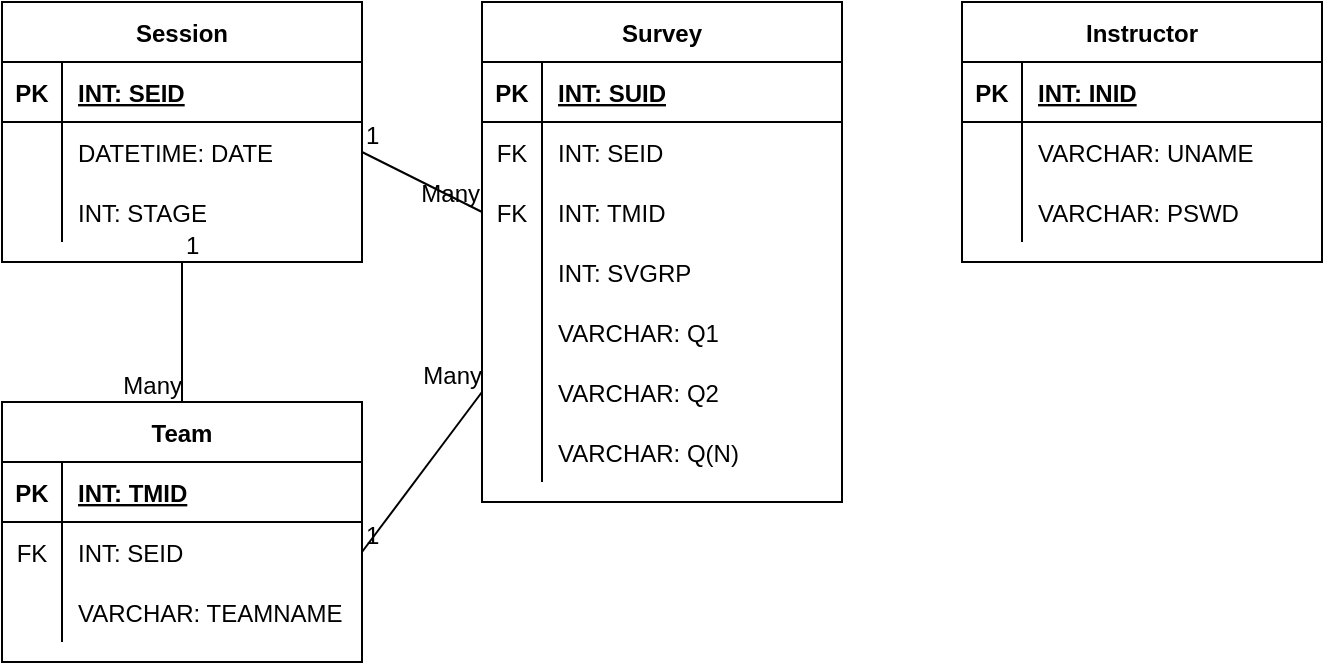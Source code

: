 <mxfile version="16.6.7" type="device"><diagram id="R2lEEEUBdFMjLlhIrx00" name="Page-1"><mxGraphModel dx="1422" dy="780" grid="1" gridSize="10" guides="1" tooltips="1" connect="1" arrows="1" fold="1" page="1" pageScale="1" pageWidth="850" pageHeight="1100" math="0" shadow="0" extFonts="Permanent Marker^https://fonts.googleapis.com/css?family=Permanent+Marker"><root><mxCell id="0"/><mxCell id="1" parent="0"/><mxCell id="fHF4Qv5ZyPpGWY92oUkw-48" value="Session" style="shape=table;startSize=30;container=1;collapsible=1;childLayout=tableLayout;fixedRows=1;rowLines=0;fontStyle=1;align=center;resizeLast=1;" vertex="1" parent="1"><mxGeometry x="40" y="40" width="180" height="130" as="geometry"/></mxCell><mxCell id="fHF4Qv5ZyPpGWY92oUkw-49" value="" style="shape=tableRow;horizontal=0;startSize=0;swimlaneHead=0;swimlaneBody=0;fillColor=none;collapsible=0;dropTarget=0;points=[[0,0.5],[1,0.5]];portConstraint=eastwest;top=0;left=0;right=0;bottom=1;" vertex="1" parent="fHF4Qv5ZyPpGWY92oUkw-48"><mxGeometry y="30" width="180" height="30" as="geometry"/></mxCell><mxCell id="fHF4Qv5ZyPpGWY92oUkw-50" value="PK" style="shape=partialRectangle;connectable=0;fillColor=none;top=0;left=0;bottom=0;right=0;fontStyle=1;overflow=hidden;" vertex="1" parent="fHF4Qv5ZyPpGWY92oUkw-49"><mxGeometry width="30" height="30" as="geometry"><mxRectangle width="30" height="30" as="alternateBounds"/></mxGeometry></mxCell><mxCell id="fHF4Qv5ZyPpGWY92oUkw-51" value="INT: SEID" style="shape=partialRectangle;connectable=0;fillColor=none;top=0;left=0;bottom=0;right=0;align=left;spacingLeft=6;fontStyle=5;overflow=hidden;" vertex="1" parent="fHF4Qv5ZyPpGWY92oUkw-49"><mxGeometry x="30" width="150" height="30" as="geometry"><mxRectangle width="150" height="30" as="alternateBounds"/></mxGeometry></mxCell><mxCell id="fHF4Qv5ZyPpGWY92oUkw-52" value="" style="shape=tableRow;horizontal=0;startSize=0;swimlaneHead=0;swimlaneBody=0;fillColor=none;collapsible=0;dropTarget=0;points=[[0,0.5],[1,0.5]];portConstraint=eastwest;top=0;left=0;right=0;bottom=0;" vertex="1" parent="fHF4Qv5ZyPpGWY92oUkw-48"><mxGeometry y="60" width="180" height="30" as="geometry"/></mxCell><mxCell id="fHF4Qv5ZyPpGWY92oUkw-53" value="" style="shape=partialRectangle;connectable=0;fillColor=none;top=0;left=0;bottom=0;right=0;editable=1;overflow=hidden;" vertex="1" parent="fHF4Qv5ZyPpGWY92oUkw-52"><mxGeometry width="30" height="30" as="geometry"><mxRectangle width="30" height="30" as="alternateBounds"/></mxGeometry></mxCell><mxCell id="fHF4Qv5ZyPpGWY92oUkw-54" value="DATETIME: DATE" style="shape=partialRectangle;connectable=0;fillColor=none;top=0;left=0;bottom=0;right=0;align=left;spacingLeft=6;overflow=hidden;" vertex="1" parent="fHF4Qv5ZyPpGWY92oUkw-52"><mxGeometry x="30" width="150" height="30" as="geometry"><mxRectangle width="150" height="30" as="alternateBounds"/></mxGeometry></mxCell><mxCell id="fHF4Qv5ZyPpGWY92oUkw-55" value="" style="shape=tableRow;horizontal=0;startSize=0;swimlaneHead=0;swimlaneBody=0;fillColor=none;collapsible=0;dropTarget=0;points=[[0,0.5],[1,0.5]];portConstraint=eastwest;top=0;left=0;right=0;bottom=0;" vertex="1" parent="fHF4Qv5ZyPpGWY92oUkw-48"><mxGeometry y="90" width="180" height="30" as="geometry"/></mxCell><mxCell id="fHF4Qv5ZyPpGWY92oUkw-56" value="" style="shape=partialRectangle;connectable=0;fillColor=none;top=0;left=0;bottom=0;right=0;editable=1;overflow=hidden;" vertex="1" parent="fHF4Qv5ZyPpGWY92oUkw-55"><mxGeometry width="30" height="30" as="geometry"><mxRectangle width="30" height="30" as="alternateBounds"/></mxGeometry></mxCell><mxCell id="fHF4Qv5ZyPpGWY92oUkw-57" value="INT: STAGE" style="shape=partialRectangle;connectable=0;fillColor=none;top=0;left=0;bottom=0;right=0;align=left;spacingLeft=6;overflow=hidden;" vertex="1" parent="fHF4Qv5ZyPpGWY92oUkw-55"><mxGeometry x="30" width="150" height="30" as="geometry"><mxRectangle width="150" height="30" as="alternateBounds"/></mxGeometry></mxCell><mxCell id="fHF4Qv5ZyPpGWY92oUkw-61" value="Team" style="shape=table;startSize=30;container=1;collapsible=1;childLayout=tableLayout;fixedRows=1;rowLines=0;fontStyle=1;align=center;resizeLast=1;" vertex="1" parent="1"><mxGeometry x="40" y="240" width="180" height="130" as="geometry"/></mxCell><mxCell id="fHF4Qv5ZyPpGWY92oUkw-62" value="" style="shape=tableRow;horizontal=0;startSize=0;swimlaneHead=0;swimlaneBody=0;fillColor=none;collapsible=0;dropTarget=0;points=[[0,0.5],[1,0.5]];portConstraint=eastwest;top=0;left=0;right=0;bottom=1;" vertex="1" parent="fHF4Qv5ZyPpGWY92oUkw-61"><mxGeometry y="30" width="180" height="30" as="geometry"/></mxCell><mxCell id="fHF4Qv5ZyPpGWY92oUkw-63" value="PK" style="shape=partialRectangle;connectable=0;fillColor=none;top=0;left=0;bottom=0;right=0;fontStyle=1;overflow=hidden;" vertex="1" parent="fHF4Qv5ZyPpGWY92oUkw-62"><mxGeometry width="30" height="30" as="geometry"><mxRectangle width="30" height="30" as="alternateBounds"/></mxGeometry></mxCell><mxCell id="fHF4Qv5ZyPpGWY92oUkw-64" value="INT: TMID" style="shape=partialRectangle;connectable=0;fillColor=none;top=0;left=0;bottom=0;right=0;align=left;spacingLeft=6;fontStyle=5;overflow=hidden;" vertex="1" parent="fHF4Qv5ZyPpGWY92oUkw-62"><mxGeometry x="30" width="150" height="30" as="geometry"><mxRectangle width="150" height="30" as="alternateBounds"/></mxGeometry></mxCell><mxCell id="fHF4Qv5ZyPpGWY92oUkw-65" value="" style="shape=tableRow;horizontal=0;startSize=0;swimlaneHead=0;swimlaneBody=0;fillColor=none;collapsible=0;dropTarget=0;points=[[0,0.5],[1,0.5]];portConstraint=eastwest;top=0;left=0;right=0;bottom=0;" vertex="1" parent="fHF4Qv5ZyPpGWY92oUkw-61"><mxGeometry y="60" width="180" height="30" as="geometry"/></mxCell><mxCell id="fHF4Qv5ZyPpGWY92oUkw-66" value="FK" style="shape=partialRectangle;connectable=0;fillColor=none;top=0;left=0;bottom=0;right=0;editable=1;overflow=hidden;" vertex="1" parent="fHF4Qv5ZyPpGWY92oUkw-65"><mxGeometry width="30" height="30" as="geometry"><mxRectangle width="30" height="30" as="alternateBounds"/></mxGeometry></mxCell><mxCell id="fHF4Qv5ZyPpGWY92oUkw-67" value="INT: SEID" style="shape=partialRectangle;connectable=0;fillColor=none;top=0;left=0;bottom=0;right=0;align=left;spacingLeft=6;overflow=hidden;" vertex="1" parent="fHF4Qv5ZyPpGWY92oUkw-65"><mxGeometry x="30" width="150" height="30" as="geometry"><mxRectangle width="150" height="30" as="alternateBounds"/></mxGeometry></mxCell><mxCell id="fHF4Qv5ZyPpGWY92oUkw-68" value="" style="shape=tableRow;horizontal=0;startSize=0;swimlaneHead=0;swimlaneBody=0;fillColor=none;collapsible=0;dropTarget=0;points=[[0,0.5],[1,0.5]];portConstraint=eastwest;top=0;left=0;right=0;bottom=0;" vertex="1" parent="fHF4Qv5ZyPpGWY92oUkw-61"><mxGeometry y="90" width="180" height="30" as="geometry"/></mxCell><mxCell id="fHF4Qv5ZyPpGWY92oUkw-69" value="" style="shape=partialRectangle;connectable=0;fillColor=none;top=0;left=0;bottom=0;right=0;editable=1;overflow=hidden;" vertex="1" parent="fHF4Qv5ZyPpGWY92oUkw-68"><mxGeometry width="30" height="30" as="geometry"><mxRectangle width="30" height="30" as="alternateBounds"/></mxGeometry></mxCell><mxCell id="fHF4Qv5ZyPpGWY92oUkw-70" value="VARCHAR: TEAMNAME" style="shape=partialRectangle;connectable=0;fillColor=none;top=0;left=0;bottom=0;right=0;align=left;spacingLeft=6;overflow=hidden;" vertex="1" parent="fHF4Qv5ZyPpGWY92oUkw-68"><mxGeometry x="30" width="150" height="30" as="geometry"><mxRectangle width="150" height="30" as="alternateBounds"/></mxGeometry></mxCell><mxCell id="fHF4Qv5ZyPpGWY92oUkw-81" value="Instructor" style="shape=table;startSize=30;container=1;collapsible=1;childLayout=tableLayout;fixedRows=1;rowLines=0;fontStyle=1;align=center;resizeLast=1;" vertex="1" parent="1"><mxGeometry x="520" y="40" width="180" height="130" as="geometry"/></mxCell><mxCell id="fHF4Qv5ZyPpGWY92oUkw-82" value="" style="shape=tableRow;horizontal=0;startSize=0;swimlaneHead=0;swimlaneBody=0;fillColor=none;collapsible=0;dropTarget=0;points=[[0,0.5],[1,0.5]];portConstraint=eastwest;top=0;left=0;right=0;bottom=1;" vertex="1" parent="fHF4Qv5ZyPpGWY92oUkw-81"><mxGeometry y="30" width="180" height="30" as="geometry"/></mxCell><mxCell id="fHF4Qv5ZyPpGWY92oUkw-83" value="PK" style="shape=partialRectangle;connectable=0;fillColor=none;top=0;left=0;bottom=0;right=0;fontStyle=1;overflow=hidden;" vertex="1" parent="fHF4Qv5ZyPpGWY92oUkw-82"><mxGeometry width="30" height="30" as="geometry"><mxRectangle width="30" height="30" as="alternateBounds"/></mxGeometry></mxCell><mxCell id="fHF4Qv5ZyPpGWY92oUkw-84" value="INT: INID" style="shape=partialRectangle;connectable=0;fillColor=none;top=0;left=0;bottom=0;right=0;align=left;spacingLeft=6;fontStyle=5;overflow=hidden;" vertex="1" parent="fHF4Qv5ZyPpGWY92oUkw-82"><mxGeometry x="30" width="150" height="30" as="geometry"><mxRectangle width="150" height="30" as="alternateBounds"/></mxGeometry></mxCell><mxCell id="fHF4Qv5ZyPpGWY92oUkw-85" value="" style="shape=tableRow;horizontal=0;startSize=0;swimlaneHead=0;swimlaneBody=0;fillColor=none;collapsible=0;dropTarget=0;points=[[0,0.5],[1,0.5]];portConstraint=eastwest;top=0;left=0;right=0;bottom=0;" vertex="1" parent="fHF4Qv5ZyPpGWY92oUkw-81"><mxGeometry y="60" width="180" height="30" as="geometry"/></mxCell><mxCell id="fHF4Qv5ZyPpGWY92oUkw-86" value="" style="shape=partialRectangle;connectable=0;fillColor=none;top=0;left=0;bottom=0;right=0;editable=1;overflow=hidden;" vertex="1" parent="fHF4Qv5ZyPpGWY92oUkw-85"><mxGeometry width="30" height="30" as="geometry"><mxRectangle width="30" height="30" as="alternateBounds"/></mxGeometry></mxCell><mxCell id="fHF4Qv5ZyPpGWY92oUkw-87" value="VARCHAR: UNAME" style="shape=partialRectangle;connectable=0;fillColor=none;top=0;left=0;bottom=0;right=0;align=left;spacingLeft=6;overflow=hidden;" vertex="1" parent="fHF4Qv5ZyPpGWY92oUkw-85"><mxGeometry x="30" width="150" height="30" as="geometry"><mxRectangle width="150" height="30" as="alternateBounds"/></mxGeometry></mxCell><mxCell id="fHF4Qv5ZyPpGWY92oUkw-88" value="" style="shape=tableRow;horizontal=0;startSize=0;swimlaneHead=0;swimlaneBody=0;fillColor=none;collapsible=0;dropTarget=0;points=[[0,0.5],[1,0.5]];portConstraint=eastwest;top=0;left=0;right=0;bottom=0;" vertex="1" parent="fHF4Qv5ZyPpGWY92oUkw-81"><mxGeometry y="90" width="180" height="30" as="geometry"/></mxCell><mxCell id="fHF4Qv5ZyPpGWY92oUkw-89" value="" style="shape=partialRectangle;connectable=0;fillColor=none;top=0;left=0;bottom=0;right=0;editable=1;overflow=hidden;" vertex="1" parent="fHF4Qv5ZyPpGWY92oUkw-88"><mxGeometry width="30" height="30" as="geometry"><mxRectangle width="30" height="30" as="alternateBounds"/></mxGeometry></mxCell><mxCell id="fHF4Qv5ZyPpGWY92oUkw-90" value="VARCHAR: PSWD" style="shape=partialRectangle;connectable=0;fillColor=none;top=0;left=0;bottom=0;right=0;align=left;spacingLeft=6;overflow=hidden;" vertex="1" parent="fHF4Qv5ZyPpGWY92oUkw-88"><mxGeometry x="30" width="150" height="30" as="geometry"><mxRectangle width="150" height="30" as="alternateBounds"/></mxGeometry></mxCell><mxCell id="fHF4Qv5ZyPpGWY92oUkw-95" value="Survey" style="shape=table;startSize=30;container=1;collapsible=1;childLayout=tableLayout;fixedRows=1;rowLines=0;fontStyle=1;align=center;resizeLast=1;" vertex="1" parent="1"><mxGeometry x="280" y="40" width="180" height="250" as="geometry"/></mxCell><mxCell id="fHF4Qv5ZyPpGWY92oUkw-96" value="" style="shape=tableRow;horizontal=0;startSize=0;swimlaneHead=0;swimlaneBody=0;fillColor=none;collapsible=0;dropTarget=0;points=[[0,0.5],[1,0.5]];portConstraint=eastwest;top=0;left=0;right=0;bottom=1;" vertex="1" parent="fHF4Qv5ZyPpGWY92oUkw-95"><mxGeometry y="30" width="180" height="30" as="geometry"/></mxCell><mxCell id="fHF4Qv5ZyPpGWY92oUkw-97" value="PK" style="shape=partialRectangle;connectable=0;fillColor=none;top=0;left=0;bottom=0;right=0;fontStyle=1;overflow=hidden;" vertex="1" parent="fHF4Qv5ZyPpGWY92oUkw-96"><mxGeometry width="30" height="30" as="geometry"><mxRectangle width="30" height="30" as="alternateBounds"/></mxGeometry></mxCell><mxCell id="fHF4Qv5ZyPpGWY92oUkw-98" value="INT: SUID" style="shape=partialRectangle;connectable=0;fillColor=none;top=0;left=0;bottom=0;right=0;align=left;spacingLeft=6;fontStyle=5;overflow=hidden;" vertex="1" parent="fHF4Qv5ZyPpGWY92oUkw-96"><mxGeometry x="30" width="150" height="30" as="geometry"><mxRectangle width="150" height="30" as="alternateBounds"/></mxGeometry></mxCell><mxCell id="fHF4Qv5ZyPpGWY92oUkw-99" value="" style="shape=tableRow;horizontal=0;startSize=0;swimlaneHead=0;swimlaneBody=0;fillColor=none;collapsible=0;dropTarget=0;points=[[0,0.5],[1,0.5]];portConstraint=eastwest;top=0;left=0;right=0;bottom=0;" vertex="1" parent="fHF4Qv5ZyPpGWY92oUkw-95"><mxGeometry y="60" width="180" height="30" as="geometry"/></mxCell><mxCell id="fHF4Qv5ZyPpGWY92oUkw-100" value="FK" style="shape=partialRectangle;connectable=0;fillColor=none;top=0;left=0;bottom=0;right=0;editable=1;overflow=hidden;" vertex="1" parent="fHF4Qv5ZyPpGWY92oUkw-99"><mxGeometry width="30" height="30" as="geometry"><mxRectangle width="30" height="30" as="alternateBounds"/></mxGeometry></mxCell><mxCell id="fHF4Qv5ZyPpGWY92oUkw-101" value="INT: SEID" style="shape=partialRectangle;connectable=0;fillColor=none;top=0;left=0;bottom=0;right=0;align=left;spacingLeft=6;overflow=hidden;" vertex="1" parent="fHF4Qv5ZyPpGWY92oUkw-99"><mxGeometry x="30" width="150" height="30" as="geometry"><mxRectangle width="150" height="30" as="alternateBounds"/></mxGeometry></mxCell><mxCell id="fHF4Qv5ZyPpGWY92oUkw-102" value="" style="shape=tableRow;horizontal=0;startSize=0;swimlaneHead=0;swimlaneBody=0;fillColor=none;collapsible=0;dropTarget=0;points=[[0,0.5],[1,0.5]];portConstraint=eastwest;top=0;left=0;right=0;bottom=0;" vertex="1" parent="fHF4Qv5ZyPpGWY92oUkw-95"><mxGeometry y="90" width="180" height="30" as="geometry"/></mxCell><mxCell id="fHF4Qv5ZyPpGWY92oUkw-103" value="FK" style="shape=partialRectangle;connectable=0;fillColor=none;top=0;left=0;bottom=0;right=0;editable=1;overflow=hidden;" vertex="1" parent="fHF4Qv5ZyPpGWY92oUkw-102"><mxGeometry width="30" height="30" as="geometry"><mxRectangle width="30" height="30" as="alternateBounds"/></mxGeometry></mxCell><mxCell id="fHF4Qv5ZyPpGWY92oUkw-104" value="INT: TMID" style="shape=partialRectangle;connectable=0;fillColor=none;top=0;left=0;bottom=0;right=0;align=left;spacingLeft=6;overflow=hidden;" vertex="1" parent="fHF4Qv5ZyPpGWY92oUkw-102"><mxGeometry x="30" width="150" height="30" as="geometry"><mxRectangle width="150" height="30" as="alternateBounds"/></mxGeometry></mxCell><mxCell id="fHF4Qv5ZyPpGWY92oUkw-105" value="" style="shape=tableRow;horizontal=0;startSize=0;swimlaneHead=0;swimlaneBody=0;fillColor=none;collapsible=0;dropTarget=0;points=[[0,0.5],[1,0.5]];portConstraint=eastwest;top=0;left=0;right=0;bottom=0;" vertex="1" parent="fHF4Qv5ZyPpGWY92oUkw-95"><mxGeometry y="120" width="180" height="30" as="geometry"/></mxCell><mxCell id="fHF4Qv5ZyPpGWY92oUkw-106" value="" style="shape=partialRectangle;connectable=0;fillColor=none;top=0;left=0;bottom=0;right=0;editable=1;overflow=hidden;" vertex="1" parent="fHF4Qv5ZyPpGWY92oUkw-105"><mxGeometry width="30" height="30" as="geometry"><mxRectangle width="30" height="30" as="alternateBounds"/></mxGeometry></mxCell><mxCell id="fHF4Qv5ZyPpGWY92oUkw-107" value="INT: SVGRP" style="shape=partialRectangle;connectable=0;fillColor=none;top=0;left=0;bottom=0;right=0;align=left;spacingLeft=6;overflow=hidden;" vertex="1" parent="fHF4Qv5ZyPpGWY92oUkw-105"><mxGeometry x="30" width="150" height="30" as="geometry"><mxRectangle width="150" height="30" as="alternateBounds"/></mxGeometry></mxCell><mxCell id="fHF4Qv5ZyPpGWY92oUkw-116" value="" style="shape=tableRow;horizontal=0;startSize=0;swimlaneHead=0;swimlaneBody=0;fillColor=none;collapsible=0;dropTarget=0;points=[[0,0.5],[1,0.5]];portConstraint=eastwest;top=0;left=0;right=0;bottom=0;" vertex="1" parent="fHF4Qv5ZyPpGWY92oUkw-95"><mxGeometry y="150" width="180" height="30" as="geometry"/></mxCell><mxCell id="fHF4Qv5ZyPpGWY92oUkw-117" value="" style="shape=partialRectangle;connectable=0;fillColor=none;top=0;left=0;bottom=0;right=0;editable=1;overflow=hidden;" vertex="1" parent="fHF4Qv5ZyPpGWY92oUkw-116"><mxGeometry width="30" height="30" as="geometry"><mxRectangle width="30" height="30" as="alternateBounds"/></mxGeometry></mxCell><mxCell id="fHF4Qv5ZyPpGWY92oUkw-118" value="VARCHAR: Q1" style="shape=partialRectangle;connectable=0;fillColor=none;top=0;left=0;bottom=0;right=0;align=left;spacingLeft=6;overflow=hidden;" vertex="1" parent="fHF4Qv5ZyPpGWY92oUkw-116"><mxGeometry x="30" width="150" height="30" as="geometry"><mxRectangle width="150" height="30" as="alternateBounds"/></mxGeometry></mxCell><mxCell id="fHF4Qv5ZyPpGWY92oUkw-119" value="" style="shape=tableRow;horizontal=0;startSize=0;swimlaneHead=0;swimlaneBody=0;fillColor=none;collapsible=0;dropTarget=0;points=[[0,0.5],[1,0.5]];portConstraint=eastwest;top=0;left=0;right=0;bottom=0;" vertex="1" parent="fHF4Qv5ZyPpGWY92oUkw-95"><mxGeometry y="180" width="180" height="30" as="geometry"/></mxCell><mxCell id="fHF4Qv5ZyPpGWY92oUkw-120" value="" style="shape=partialRectangle;connectable=0;fillColor=none;top=0;left=0;bottom=0;right=0;editable=1;overflow=hidden;" vertex="1" parent="fHF4Qv5ZyPpGWY92oUkw-119"><mxGeometry width="30" height="30" as="geometry"><mxRectangle width="30" height="30" as="alternateBounds"/></mxGeometry></mxCell><mxCell id="fHF4Qv5ZyPpGWY92oUkw-121" value="VARCHAR: Q2" style="shape=partialRectangle;connectable=0;fillColor=none;top=0;left=0;bottom=0;right=0;align=left;spacingLeft=6;overflow=hidden;" vertex="1" parent="fHF4Qv5ZyPpGWY92oUkw-119"><mxGeometry x="30" width="150" height="30" as="geometry"><mxRectangle width="150" height="30" as="alternateBounds"/></mxGeometry></mxCell><mxCell id="fHF4Qv5ZyPpGWY92oUkw-122" value="" style="shape=tableRow;horizontal=0;startSize=0;swimlaneHead=0;swimlaneBody=0;fillColor=none;collapsible=0;dropTarget=0;points=[[0,0.5],[1,0.5]];portConstraint=eastwest;top=0;left=0;right=0;bottom=0;" vertex="1" parent="fHF4Qv5ZyPpGWY92oUkw-95"><mxGeometry y="210" width="180" height="30" as="geometry"/></mxCell><mxCell id="fHF4Qv5ZyPpGWY92oUkw-123" value="" style="shape=partialRectangle;connectable=0;fillColor=none;top=0;left=0;bottom=0;right=0;editable=1;overflow=hidden;" vertex="1" parent="fHF4Qv5ZyPpGWY92oUkw-122"><mxGeometry width="30" height="30" as="geometry"><mxRectangle width="30" height="30" as="alternateBounds"/></mxGeometry></mxCell><mxCell id="fHF4Qv5ZyPpGWY92oUkw-124" value="VARCHAR: Q(N)" style="shape=partialRectangle;connectable=0;fillColor=none;top=0;left=0;bottom=0;right=0;align=left;spacingLeft=6;overflow=hidden;" vertex="1" parent="fHF4Qv5ZyPpGWY92oUkw-122"><mxGeometry x="30" width="150" height="30" as="geometry"><mxRectangle width="150" height="30" as="alternateBounds"/></mxGeometry></mxCell><mxCell id="fHF4Qv5ZyPpGWY92oUkw-125" value="" style="endArrow=none;html=1;rounded=0;entryX=0.5;entryY=0;entryDx=0;entryDy=0;exitX=0.5;exitY=1;exitDx=0;exitDy=0;" edge="1" parent="1" source="fHF4Qv5ZyPpGWY92oUkw-48" target="fHF4Qv5ZyPpGWY92oUkw-61"><mxGeometry relative="1" as="geometry"><mxPoint x="150" y="200" as="sourcePoint"/><mxPoint x="500" y="280" as="targetPoint"/></mxGeometry></mxCell><mxCell id="fHF4Qv5ZyPpGWY92oUkw-126" value="1" style="resizable=0;html=1;align=left;verticalAlign=bottom;" connectable="0" vertex="1" parent="fHF4Qv5ZyPpGWY92oUkw-125"><mxGeometry x="-1" relative="1" as="geometry"/></mxCell><mxCell id="fHF4Qv5ZyPpGWY92oUkw-127" value="Many" style="resizable=0;html=1;align=right;verticalAlign=bottom;" connectable="0" vertex="1" parent="fHF4Qv5ZyPpGWY92oUkw-125"><mxGeometry x="1" relative="1" as="geometry"/></mxCell><mxCell id="fHF4Qv5ZyPpGWY92oUkw-128" value="" style="endArrow=none;html=1;rounded=0;exitX=1;exitY=0.5;exitDx=0;exitDy=0;entryX=0;entryY=0.5;entryDx=0;entryDy=0;" edge="1" parent="1" source="fHF4Qv5ZyPpGWY92oUkw-52" target="fHF4Qv5ZyPpGWY92oUkw-102"><mxGeometry relative="1" as="geometry"><mxPoint x="340" y="280" as="sourcePoint"/><mxPoint x="500" y="280" as="targetPoint"/></mxGeometry></mxCell><mxCell id="fHF4Qv5ZyPpGWY92oUkw-129" value="1" style="resizable=0;html=1;align=left;verticalAlign=bottom;" connectable="0" vertex="1" parent="fHF4Qv5ZyPpGWY92oUkw-128"><mxGeometry x="-1" relative="1" as="geometry"/></mxCell><mxCell id="fHF4Qv5ZyPpGWY92oUkw-130" value="Many" style="resizable=0;html=1;align=right;verticalAlign=bottom;" connectable="0" vertex="1" parent="fHF4Qv5ZyPpGWY92oUkw-128"><mxGeometry x="1" relative="1" as="geometry"/></mxCell><mxCell id="fHF4Qv5ZyPpGWY92oUkw-131" value="" style="endArrow=none;html=1;rounded=0;exitX=1;exitY=0.5;exitDx=0;exitDy=0;entryX=0;entryY=0.5;entryDx=0;entryDy=0;" edge="1" parent="1" source="fHF4Qv5ZyPpGWY92oUkw-65" target="fHF4Qv5ZyPpGWY92oUkw-119"><mxGeometry relative="1" as="geometry"><mxPoint x="230" y="125" as="sourcePoint"/><mxPoint x="290" y="155" as="targetPoint"/></mxGeometry></mxCell><mxCell id="fHF4Qv5ZyPpGWY92oUkw-132" value="1" style="resizable=0;html=1;align=left;verticalAlign=bottom;" connectable="0" vertex="1" parent="fHF4Qv5ZyPpGWY92oUkw-131"><mxGeometry x="-1" relative="1" as="geometry"/></mxCell><mxCell id="fHF4Qv5ZyPpGWY92oUkw-133" value="Many" style="resizable=0;html=1;align=right;verticalAlign=bottom;" connectable="0" vertex="1" parent="fHF4Qv5ZyPpGWY92oUkw-131"><mxGeometry x="1" relative="1" as="geometry"/></mxCell></root></mxGraphModel></diagram></mxfile>